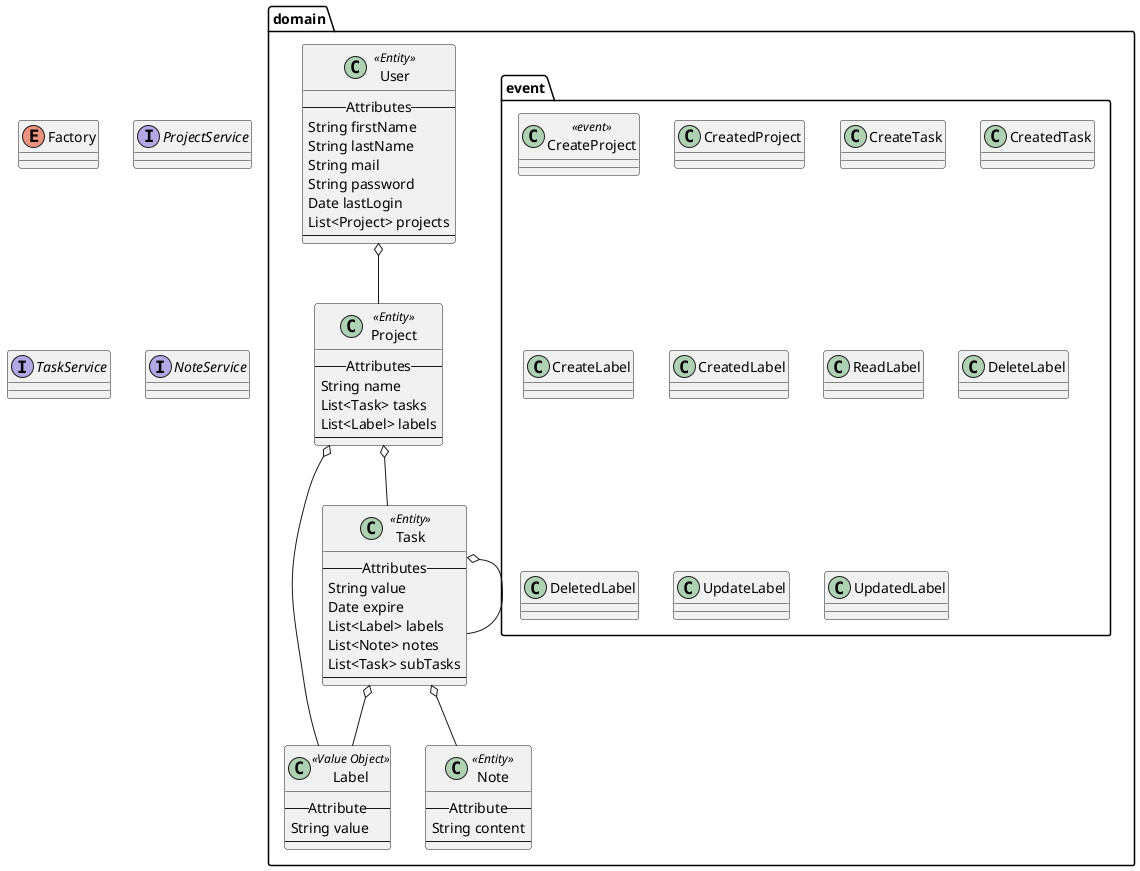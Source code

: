 @startuml

package domain {

    class User <<Entity>> {
        -- Attributes --
        String firstName
        String lastName
        String mail
        String password
        Date lastLogin
        List<Project> projects
        --
    }

    class Project <<Entity>> {
        -- Attributes --
        String name
        List<Task> tasks
        List<Label> labels
        --
    }

    class Task <<Entity>> {
        -- Attributes --
        String value
        Date expire
        List<Label> labels
        List<Note> notes
        List<Task> subTasks
        --
    }

    class Label <<Value Object>> {
        -- Attribute --
        String value
        --
    }

    class Note <<Entity>> {
        -- Attribute --
        String content
        --
    }

    package event {
        class CreateProject <<event>>
        class CreatedProject

        class CreateTask
        class CreatedTask

        class CreateLabel
        class CreatedLabel
        class ReadLabel
        class DeleteLabel
        class DeletedLabel
        class UpdateLabel
        class UpdatedLabel
    }
}

enum Factory
interface ProjectService
interface TaskService
interface NoteService

User o-- Project
Project o-- Task
Project o-- Label
Task o-- Task
Task o-- Label
Task o-- Note
@enduml